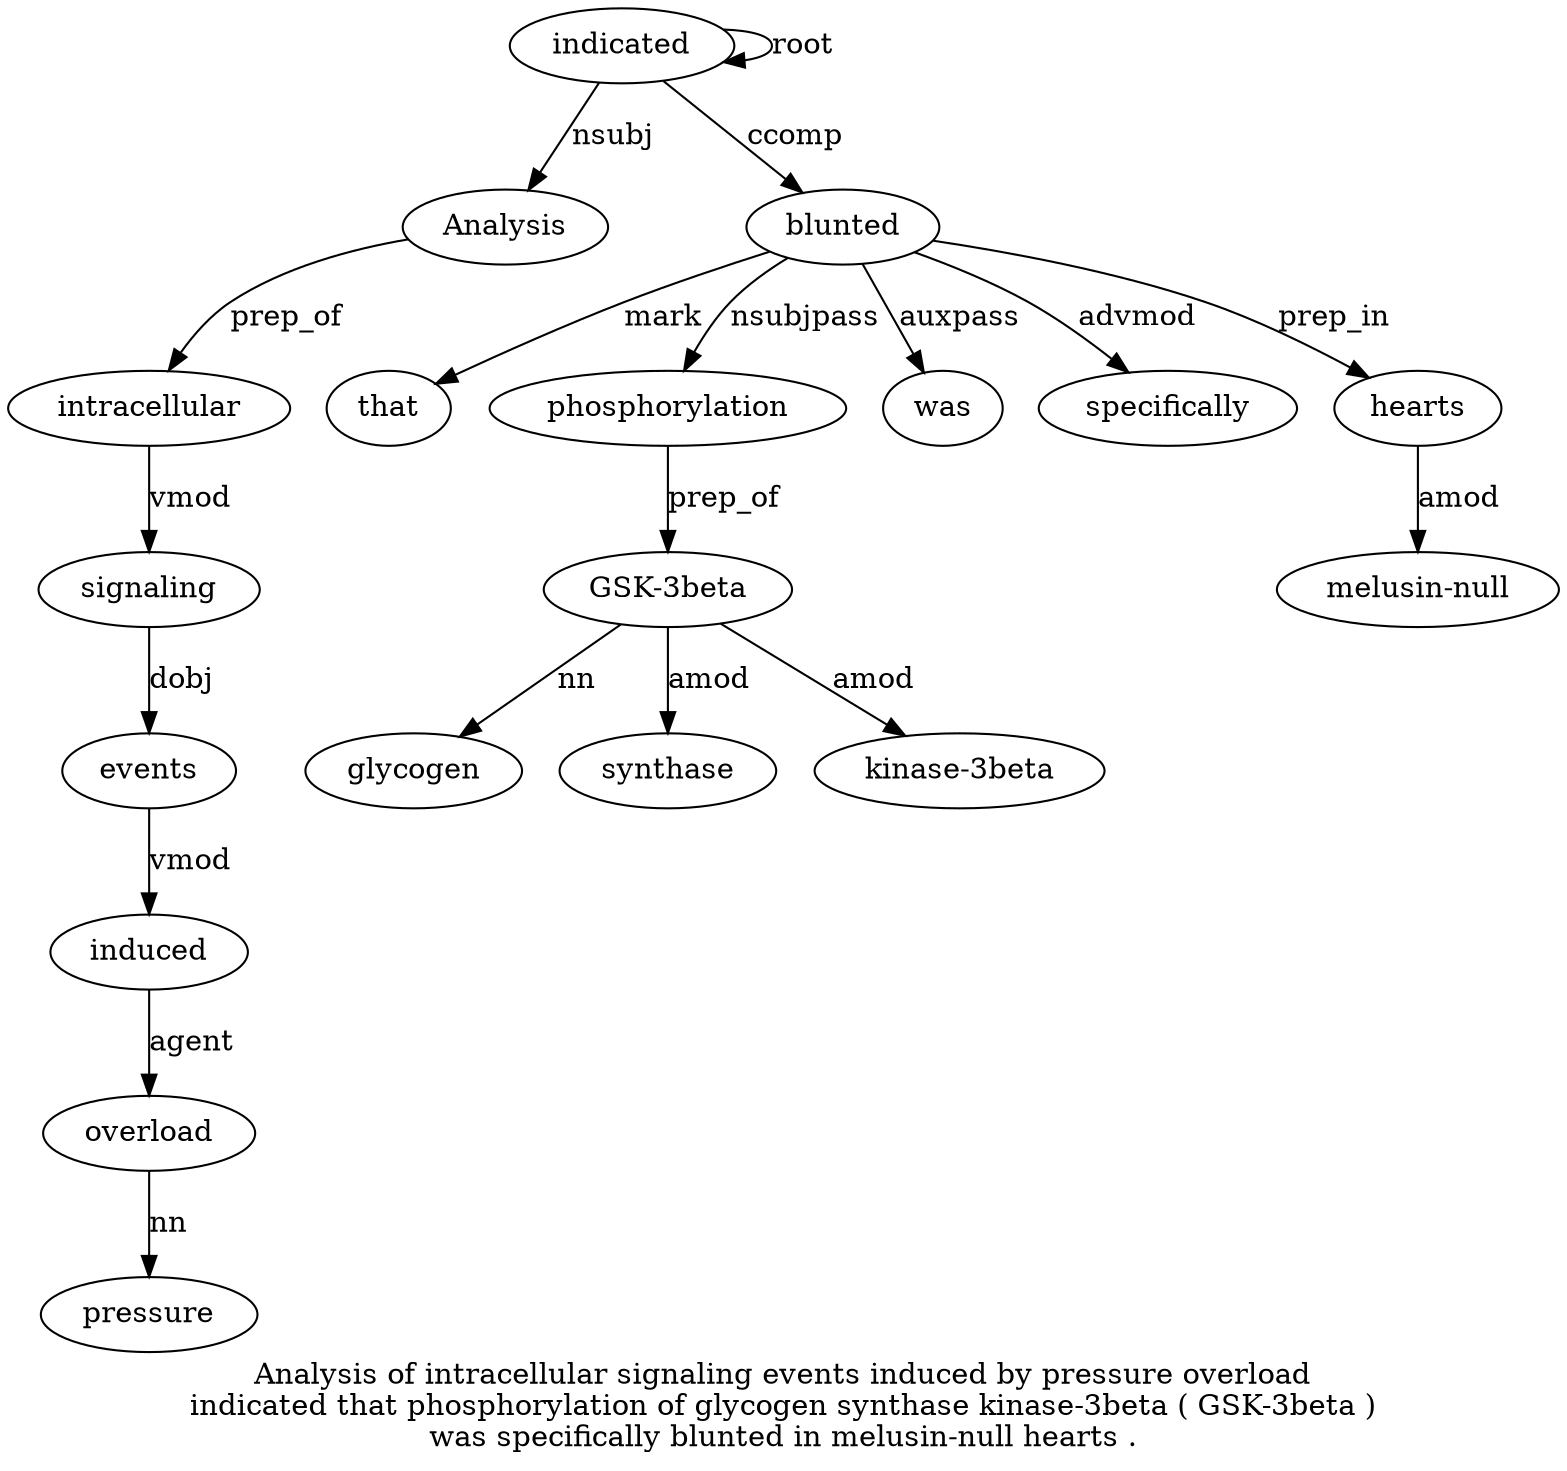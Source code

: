 digraph "Analysis of intracellular signaling events induced by pressure overload indicated that phosphorylation of glycogen synthase kinase-3beta ( GSK-3beta ) was specifically blunted in melusin-null hearts ." {
label="Analysis of intracellular signaling events induced by pressure overload
indicated that phosphorylation of glycogen synthase kinase-3beta ( GSK-3beta )
was specifically blunted in melusin-null hearts .";
indicated10 [style=filled, fillcolor=white, label=indicated];
Analysis1 [style=filled, fillcolor=white, label=Analysis];
indicated10 -> Analysis1  [label=nsubj];
intracellular3 [style=filled, fillcolor=white, label=intracellular];
Analysis1 -> intracellular3  [label=prep_of];
signaling4 [style=filled, fillcolor=white, label=signaling];
intracellular3 -> signaling4  [label=vmod];
events5 [style=filled, fillcolor=white, label=events];
signaling4 -> events5  [label=dobj];
induced6 [style=filled, fillcolor=white, label=induced];
events5 -> induced6  [label=vmod];
overload9 [style=filled, fillcolor=white, label=overload];
pressure8 [style=filled, fillcolor=white, label=pressure];
overload9 -> pressure8  [label=nn];
induced6 -> overload9  [label=agent];
indicated10 -> indicated10  [label=root];
blunted22 [style=filled, fillcolor=white, label=blunted];
that11 [style=filled, fillcolor=white, label=that];
blunted22 -> that11  [label=mark];
phosphorylation12 [style=filled, fillcolor=white, label=phosphorylation];
blunted22 -> phosphorylation12  [label=nsubjpass];
"GSK-3beta18" [style=filled, fillcolor=white, label="GSK-3beta"];
glycogen14 [style=filled, fillcolor=white, label=glycogen];
"GSK-3beta18" -> glycogen14  [label=nn];
synthase15 [style=filled, fillcolor=white, label=synthase];
"GSK-3beta18" -> synthase15  [label=amod];
"kinase-3beta16" [style=filled, fillcolor=white, label="kinase-3beta"];
"GSK-3beta18" -> "kinase-3beta16"  [label=amod];
phosphorylation12 -> "GSK-3beta18"  [label=prep_of];
was20 [style=filled, fillcolor=white, label=was];
blunted22 -> was20  [label=auxpass];
specifically21 [style=filled, fillcolor=white, label=specifically];
blunted22 -> specifically21  [label=advmod];
indicated10 -> blunted22  [label=ccomp];
hearts25 [style=filled, fillcolor=white, label=hearts];
"melusin-null24" [style=filled, fillcolor=white, label="melusin-null"];
hearts25 -> "melusin-null24"  [label=amod];
blunted22 -> hearts25  [label=prep_in];
}
